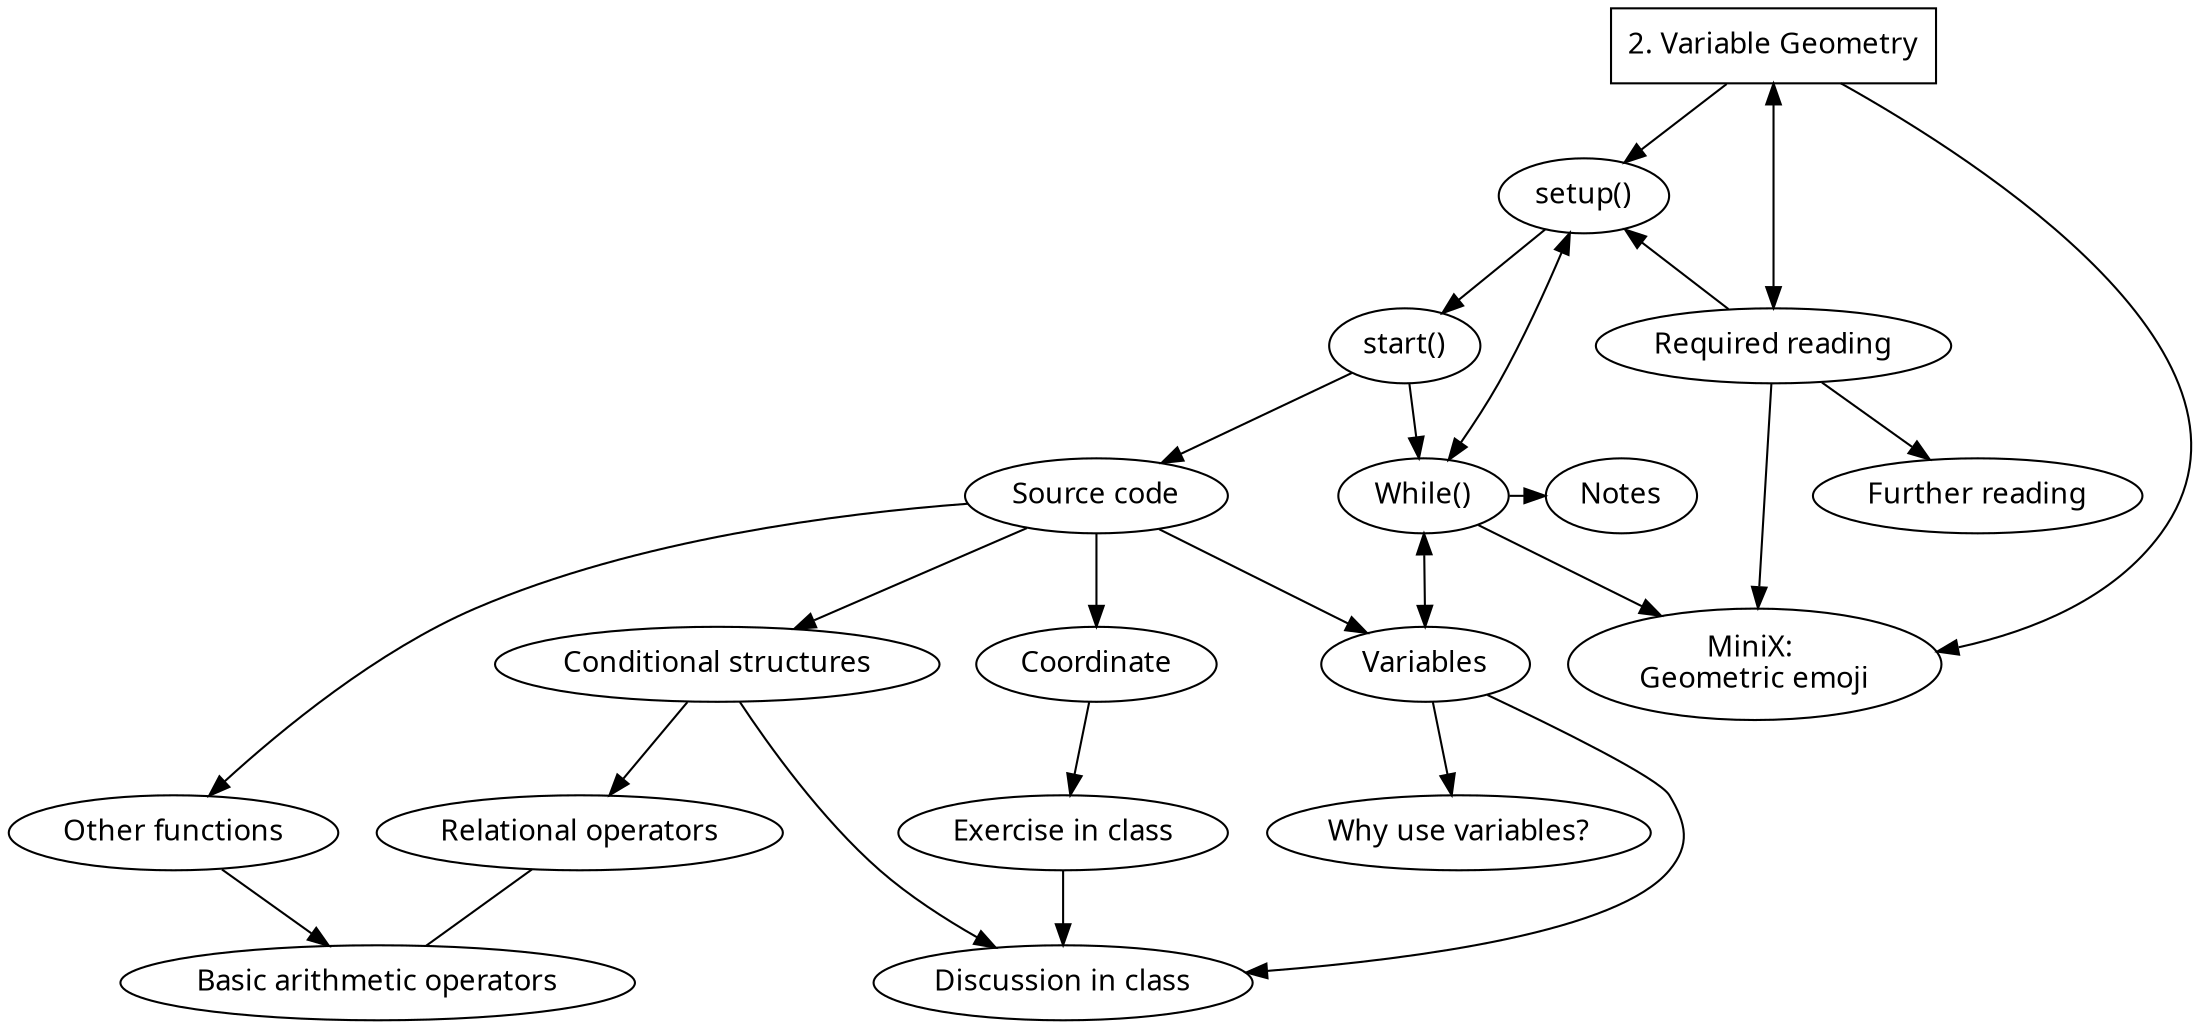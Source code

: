 digraph G {

node[fontname="Hershey-Noailles-help-me"]

//labels
GS [
label="2. Variable Geometry",
style=bold,
shape=rectangle,
penwidth="1pt"
]

SU [label="setup()"]
ST [label="start()"]
SC [label="Source code"]
CO [label="Coordinate"]
EiC [label="Exercise in class"]
VB [label="Variables"]
YVB [label="Why use variables?"]
OF [label="Other functions"]
BAO [label="Basic arithmetic operators"]
CS [label="Conditional structures"]
RO [label="Relational operators"]
DiC [label="Discussion in class"]
MW [label="While()"]
MX [label="MiniX: \nGeometric emoji"]
RR [label="Required reading"]
FR [label="Further reading"]
Notes [label="Notes"]

//rank
{rank = same; MW, Notes}
{rank = same; ST, RR}

//graph
GS -> MX;
GS -> RR[dir=both];
SU -> MW [dir=both];
MW -> VB[dir=both];
RO -> BAO[dir=none];
GS -> SU -> ST -> SC;
SC -> CO -> EiC;
SC -> VB -> YVB;
SC -> OF -> BAO;
SC -> CS -> RO;
EiC, VB, CS -> DiC;
ST -> MW -> Notes;
MW -> MX;
RR -> MX, SU;
RR -> FR;
}
